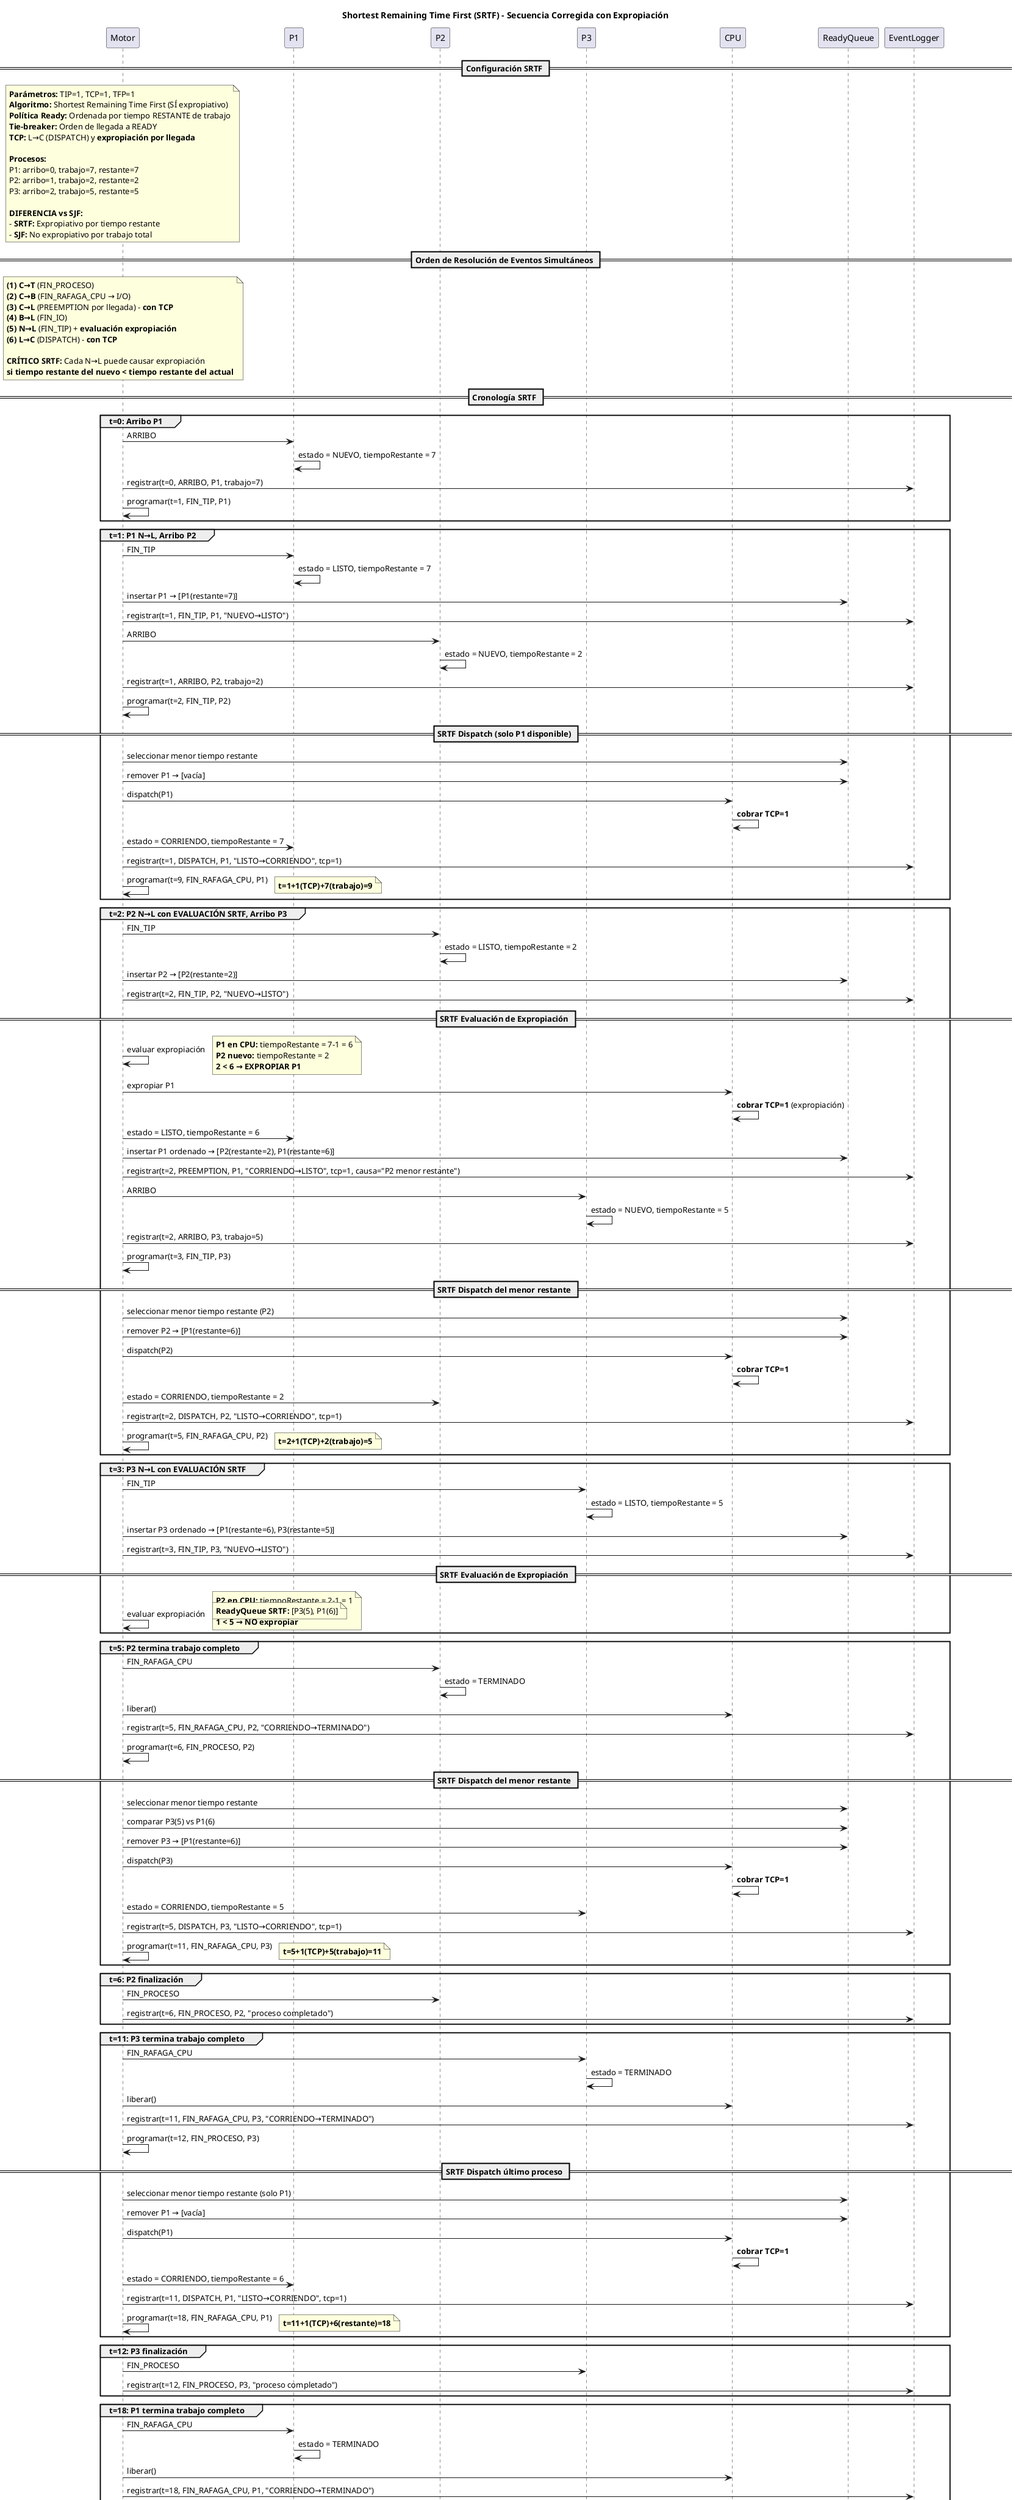 @startuml
title Shortest Remaining Time First (SRTF) - Secuencia Corregida con Expropiación
participant "Motor" as Motor
participant "P1" as P1
participant "P2" as P2  
participant "P3" as P3
participant "CPU" as CPU
participant "ReadyQueue" as RQ
participant "EventLogger" as Log

== Configuración SRTF ==
note over Motor
**Parámetros:** TIP=1, TCP=1, TFP=1
**Algoritmo:** Shortest Remaining Time First (SÍ expropiativo)
**Política Ready:** Ordenada por tiempo RESTANTE de trabajo
**Tie-breaker:** Orden de llegada a READY
**TCP:** L→C (DISPATCH) y **expropiación por llegada**

**Procesos:**
P1: arribo=0, trabajo=7, restante=7
P2: arribo=1, trabajo=2, restante=2 
P3: arribo=2, trabajo=5, restante=5

**DIFERENCIA vs SJF:**
- **SRTF:** Expropiativo por tiempo restante
- **SJF:** No expropiativo por trabajo total
end note

== Orden de Resolución de Eventos Simultáneos ==
note over Motor  
**(1) C→T** (FIN_PROCESO)
**(2) C→B** (FIN_RAFAGA_CPU → I/O)
**(3) C→L** (PREEMPTION por llegada) - **con TCP**
**(4) B→L** (FIN_IO)
**(5) N→L** (FIN_TIP) + **evaluación expropiación**
**(6) L→C** (DISPATCH) - **con TCP**

**CRÍTICO SRTF:** Cada N→L puede causar expropiación
**si tiempo restante del nuevo < tiempo restante del actual**
end note

== Cronología SRTF ==

group t=0: Arribo P1
    Motor -> P1: ARRIBO  
    P1 -> P1: estado = NUEVO, tiempoRestante = 7
    Motor -> Log: registrar(t=0, ARRIBO, P1, trabajo=7)
    Motor -> Motor: programar(t=1, FIN_TIP, P1)
end

group t=1: P1 N→L, Arribo P2
    Motor -> P1: FIN_TIP
    P1 -> P1: estado = LISTO, tiempoRestante = 7
    Motor -> RQ: insertar P1 → [P1(restante=7)]
    Motor -> Log: registrar(t=1, FIN_TIP, P1, "NUEVO→LISTO")
    
    Motor -> P2: ARRIBO
    P2 -> P2: estado = NUEVO, tiempoRestante = 2
    Motor -> Log: registrar(t=1, ARRIBO, P2, trabajo=2)
    Motor -> Motor: programar(t=2, FIN_TIP, P2)
    
    == SRTF Dispatch (solo P1 disponible) ==
    Motor -> RQ: seleccionar menor tiempo restante
    Motor -> RQ: remover P1 → [vacía]
    Motor -> CPU: dispatch(P1)
    CPU -> CPU: **cobrar TCP=1**
    Motor -> P1: estado = CORRIENDO, tiempoRestante = 7
    Motor -> Log: registrar(t=1, DISPATCH, P1, "LISTO→CORRIENDO", tcp=1)
    Motor -> Motor: programar(t=9, FIN_RAFAGA_CPU, P1)
    note right: **t=1+1(TCP)+7(trabajo)=9**
end

group t=2: P2 N→L con EVALUACIÓN SRTF, Arribo P3
    Motor -> P2: FIN_TIP
    P2 -> P2: estado = LISTO, tiempoRestante = 2
    Motor -> RQ: insertar P2 → [P2(restante=2)]
    Motor -> Log: registrar(t=2, FIN_TIP, P2, "NUEVO→LISTO")
    
    == SRTF Evaluación de Expropiación ==
    Motor -> Motor: evaluar expropiación
    note right: **P1 en CPU:** tiempoRestante = 7-1 = 6\n**P2 nuevo:** tiempoRestante = 2\n**2 < 6 → EXPROPIAR P1**
    
    Motor -> CPU: expropiar P1
    CPU -> CPU: **cobrar TCP=1** (expropiación)
    Motor -> P1: estado = LISTO, tiempoRestante = 6
    Motor -> RQ: insertar P1 ordenado → [P2(restante=2), P1(restante=6)]
    Motor -> Log: registrar(t=2, PREEMPTION, P1, "CORRIENDO→LISTO", tcp=1, causa="P2 menor restante")
    
    Motor -> P3: ARRIBO
    P3 -> P3: estado = NUEVO, tiempoRestante = 5
    Motor -> Log: registrar(t=2, ARRIBO, P3, trabajo=5)
    Motor -> Motor: programar(t=3, FIN_TIP, P3)
    
    == SRTF Dispatch del menor restante ==
    Motor -> RQ: seleccionar menor tiempo restante (P2)
    Motor -> RQ: remover P2 → [P1(restante=6)]
    Motor -> CPU: dispatch(P2)
    CPU -> CPU: **cobrar TCP=1**
    Motor -> P2: estado = CORRIENDO, tiempoRestante = 2
    Motor -> Log: registrar(t=2, DISPATCH, P2, "LISTO→CORRIENDO", tcp=1)
    Motor -> Motor: programar(t=5, FIN_RAFAGA_CPU, P2)
    note right: **t=2+1(TCP)+2(trabajo)=5**
end

group t=3: P3 N→L con EVALUACIÓN SRTF
    Motor -> P3: FIN_TIP
    P3 -> P3: estado = LISTO, tiempoRestante = 5
    Motor -> RQ: insertar P3 ordenado → [P1(restante=6), P3(restante=5)]
    Motor -> Log: registrar(t=3, FIN_TIP, P3, "NUEVO→LISTO")
    
    == SRTF Evaluación de Expropiación ==
    Motor -> Motor: evaluar expropiación
    note right: **P2 en CPU:** tiempoRestante = 2-1 = 1\n**P3 nuevo:** tiempoRestante = 5\n**1 < 5 → NO expropiar**
    
    note right: **ReadyQueue SRTF:** [P3(5), P1(6)]
end

group t=5: P2 termina trabajo completo
    Motor -> P2: FIN_RAFAGA_CPU
    P2 -> P2: estado = TERMINADO
    Motor -> CPU: liberar()
    Motor -> Log: registrar(t=5, FIN_RAFAGA_CPU, P2, "CORRIENDO→TERMINADO")
    Motor -> Motor: programar(t=6, FIN_PROCESO, P2)
    
    == SRTF Dispatch del menor restante ==
    Motor -> RQ: seleccionar menor tiempo restante
    Motor -> RQ: comparar P3(5) vs P1(6)
    Motor -> RQ: remover P3 → [P1(restante=6)]
    Motor -> CPU: dispatch(P3)
    CPU -> CPU: **cobrar TCP=1**
    Motor -> P3: estado = CORRIENDO, tiempoRestante = 5  
    Motor -> Log: registrar(t=5, DISPATCH, P3, "LISTO→CORRIENDO", tcp=1)
    Motor -> Motor: programar(t=11, FIN_RAFAGA_CPU, P3)
    note right: **t=5+1(TCP)+5(trabajo)=11**
end

group t=6: P2 finalización
    Motor -> P2: FIN_PROCESO
    Motor -> Log: registrar(t=6, FIN_PROCESO, P2, "proceso completado")
end

group t=11: P3 termina trabajo completo
    Motor -> P3: FIN_RAFAGA_CPU
    P3 -> P3: estado = TERMINADO
    Motor -> CPU: liberar()  
    Motor -> Log: registrar(t=11, FIN_RAFAGA_CPU, P3, "CORRIENDO→TERMINADO")
    Motor -> Motor: programar(t=12, FIN_PROCESO, P3)
    
    == SRTF Dispatch último proceso ==
    Motor -> RQ: seleccionar menor tiempo restante (solo P1)
    Motor -> RQ: remover P1 → [vacía]
    Motor -> CPU: dispatch(P1)
    CPU -> CPU: **cobrar TCP=1**
    Motor -> P1: estado = CORRIENDO, tiempoRestante = 6
    Motor -> Log: registrar(t=11, DISPATCH, P1, "LISTO→CORRIENDO", tcp=1)
    Motor -> Motor: programar(t=18, FIN_RAFAGA_CPU, P1)
    note right: **t=11+1(TCP)+6(restante)=18**
end

group t=12: P3 finalización  
    Motor -> P3: FIN_PROCESO
    Motor -> Log: registrar(t=12, FIN_PROCESO, P3, "proceso completado")
end

group t=18: P1 termina trabajo completo
    Motor -> P1: FIN_RAFAGA_CPU
    P1 -> P1: estado = TERMINADO
    Motor -> CPU: liberar()
    Motor -> Log: registrar(t=18, FIN_RAFAGA_CPU, P1, "CORRIENDO→TERMINADO")
    Motor -> Motor: programar(t=19, FIN_PROCESO, P1)
    
    note right: **Simulación completa**\n**ReadyQueue vacía → CPU idle**
end

group t=19: P1 finalización
    Motor -> P1: FIN_PROCESO
    Motor -> Log: registrar(t=19, FIN_PROCESO, P1, "proceso completado")
end

== Casos Especiales SRTF ==
group Expropiación múltiple
    note over Motor
    **Ejemplo crítico:**
    - P4: arribo=4, trabajo=1 (restante=1)
    - P1 en CPU con restante=6
    
    **SRTF:** P4 expropiaría inmediatamente a P1
    **TCP:** Se cobra por cada expropiación
    **Efecto:** Proceso corto interrumpe proceso largo
    end note
end

group SRTF con I/O
    note over Motor
    **Con múltiples ráfagas:**  
    - C→B: proceso mantiene tiempo restante de CPU
    - B→L: tiempo restante puede haber cambiado
    - Reevaluación SRTF en cada B→L
    - Posible nueva expropiación del actual proceso en CPU
    end note
end

group Tie-breaker tiempo restante igual
    note over Motor
    **Ejemplo:** P5 y P6 con restante=3
    - P5: llegó a READY en t=10
    - P6: llegó a READY en t=12
    
    **SRTF tie-breaker:** P5 seleccionado
    **(menor tiempo de llegada a READY)**
    end note
end

== Análisis SRTF vs Otros Algoritmos ==
note over Log
**Orden de ejecución SRTF:**
1. P1 (t=1-2): 1 unidad, luego expropiado
2. P2 (t=2-5): trabajo=2, menor restante  
3. P3 (t=5-11): trabajo=5, siguiente menor
4. P1 (t=11-18): restante=6, completar

**Tiempo de Espera:**
- P1: (2-1) + (11-2) = 10 (fragmentado)
- P2: (2-2) = 0 (ejecutó inmediatamente)  
- P3: (5-3) = 2 (esperó poco)

**Tiempo Promedio Espera:** (10+0+2)/3 = 4.0

**TCP total = 5** (vs SJF=3, más expropación)
- 3 DISPATCH normales + 1 expropiación por P2

**SRTF:** Mejor tiempo promedio pero más TCP
**por expropiaciones frecuentes**
end note

@enduml